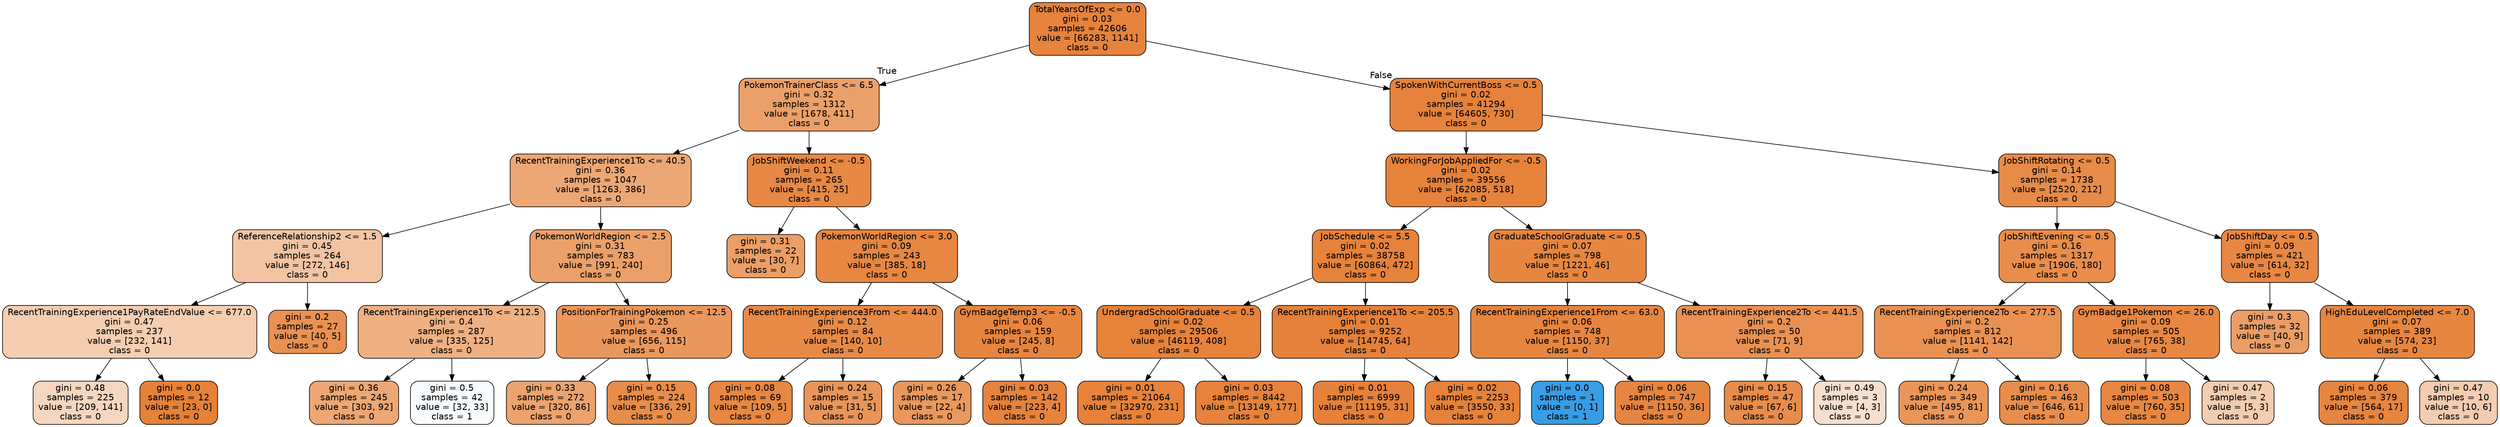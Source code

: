 digraph Tree {
node [shape=box, style="filled, rounded", color="black", fontname=helvetica] ;
edge [fontname=helvetica] ;
0 [label="TotalYearsOfExp <= 0.0\ngini = 0.03\nsamples = 42606\nvalue = [66283, 1141]\nclass = 0", fillcolor="#e58139fb"] ;
1 [label="PokemonTrainerClass <= 6.5\ngini = 0.32\nsamples = 1312\nvalue = [1678, 411]\nclass = 0", fillcolor="#e58139c1"] ;
0 -> 1 [labeldistance=2.5, labelangle=45, headlabel="True"] ;
2 [label="RecentTrainingExperience1To <= 40.5\ngini = 0.36\nsamples = 1047\nvalue = [1263, 386]\nclass = 0", fillcolor="#e58139b1"] ;
1 -> 2 ;
3 [label="ReferenceRelationship2 <= 1.5\ngini = 0.45\nsamples = 264\nvalue = [272, 146]\nclass = 0", fillcolor="#e5813976"] ;
2 -> 3 ;
4 [label="RecentTrainingExperience1PayRateEndValue <= 677.0\ngini = 0.47\nsamples = 237\nvalue = [232, 141]\nclass = 0", fillcolor="#e5813964"] ;
3 -> 4 ;
5 [label="gini = 0.48\nsamples = 225\nvalue = [209, 141]\nclass = 0", fillcolor="#e5813953"] ;
4 -> 5 ;
6 [label="gini = 0.0\nsamples = 12\nvalue = [23, 0]\nclass = 0", fillcolor="#e58139ff"] ;
4 -> 6 ;
7 [label="gini = 0.2\nsamples = 27\nvalue = [40, 5]\nclass = 0", fillcolor="#e58139df"] ;
3 -> 7 ;
8 [label="PokemonWorldRegion <= 2.5\ngini = 0.31\nsamples = 783\nvalue = [991, 240]\nclass = 0", fillcolor="#e58139c1"] ;
2 -> 8 ;
9 [label="RecentTrainingExperience1To <= 212.5\ngini = 0.4\nsamples = 287\nvalue = [335, 125]\nclass = 0", fillcolor="#e58139a0"] ;
8 -> 9 ;
10 [label="gini = 0.36\nsamples = 245\nvalue = [303, 92]\nclass = 0", fillcolor="#e58139b2"] ;
9 -> 10 ;
11 [label="gini = 0.5\nsamples = 42\nvalue = [32, 33]\nclass = 1", fillcolor="#399de508"] ;
9 -> 11 ;
12 [label="PositionForTrainingPokemon <= 12.5\ngini = 0.25\nsamples = 496\nvalue = [656, 115]\nclass = 0", fillcolor="#e58139d2"] ;
8 -> 12 ;
13 [label="gini = 0.33\nsamples = 272\nvalue = [320, 86]\nclass = 0", fillcolor="#e58139ba"] ;
12 -> 13 ;
14 [label="gini = 0.15\nsamples = 224\nvalue = [336, 29]\nclass = 0", fillcolor="#e58139e9"] ;
12 -> 14 ;
15 [label="JobShiftWeekend <= -0.5\ngini = 0.11\nsamples = 265\nvalue = [415, 25]\nclass = 0", fillcolor="#e58139f0"] ;
1 -> 15 ;
16 [label="gini = 0.31\nsamples = 22\nvalue = [30, 7]\nclass = 0", fillcolor="#e58139c4"] ;
15 -> 16 ;
17 [label="PokemonWorldRegion <= 3.0\ngini = 0.09\nsamples = 243\nvalue = [385, 18]\nclass = 0", fillcolor="#e58139f3"] ;
15 -> 17 ;
18 [label="RecentTrainingExperience3From <= 444.0\ngini = 0.12\nsamples = 84\nvalue = [140, 10]\nclass = 0", fillcolor="#e58139ed"] ;
17 -> 18 ;
19 [label="gini = 0.08\nsamples = 69\nvalue = [109, 5]\nclass = 0", fillcolor="#e58139f3"] ;
18 -> 19 ;
20 [label="gini = 0.24\nsamples = 15\nvalue = [31, 5]\nclass = 0", fillcolor="#e58139d6"] ;
18 -> 20 ;
21 [label="GymBadgeTemp3 <= -0.5\ngini = 0.06\nsamples = 159\nvalue = [245, 8]\nclass = 0", fillcolor="#e58139f7"] ;
17 -> 21 ;
22 [label="gini = 0.26\nsamples = 17\nvalue = [22, 4]\nclass = 0", fillcolor="#e58139d1"] ;
21 -> 22 ;
23 [label="gini = 0.03\nsamples = 142\nvalue = [223, 4]\nclass = 0", fillcolor="#e58139fa"] ;
21 -> 23 ;
24 [label="SpokenWithCurrentBoss <= 0.5\ngini = 0.02\nsamples = 41294\nvalue = [64605, 730]\nclass = 0", fillcolor="#e58139fc"] ;
0 -> 24 [labeldistance=2.5, labelangle=-45, headlabel="False"] ;
25 [label="WorkingForJobAppliedFor <= -0.5\ngini = 0.02\nsamples = 39556\nvalue = [62085, 518]\nclass = 0", fillcolor="#e58139fd"] ;
24 -> 25 ;
26 [label="JobSchedule <= 5.5\ngini = 0.02\nsamples = 38758\nvalue = [60864, 472]\nclass = 0", fillcolor="#e58139fd"] ;
25 -> 26 ;
27 [label="UndergradSchoolGraduate <= 0.5\ngini = 0.02\nsamples = 29506\nvalue = [46119, 408]\nclass = 0", fillcolor="#e58139fd"] ;
26 -> 27 ;
28 [label="gini = 0.01\nsamples = 21064\nvalue = [32970, 231]\nclass = 0", fillcolor="#e58139fd"] ;
27 -> 28 ;
29 [label="gini = 0.03\nsamples = 8442\nvalue = [13149, 177]\nclass = 0", fillcolor="#e58139fc"] ;
27 -> 29 ;
30 [label="RecentTrainingExperience1To <= 205.5\ngini = 0.01\nsamples = 9252\nvalue = [14745, 64]\nclass = 0", fillcolor="#e58139fe"] ;
26 -> 30 ;
31 [label="gini = 0.01\nsamples = 6999\nvalue = [11195, 31]\nclass = 0", fillcolor="#e58139fe"] ;
30 -> 31 ;
32 [label="gini = 0.02\nsamples = 2253\nvalue = [3550, 33]\nclass = 0", fillcolor="#e58139fd"] ;
30 -> 32 ;
33 [label="GraduateSchoolGraduate <= 0.5\ngini = 0.07\nsamples = 798\nvalue = [1221, 46]\nclass = 0", fillcolor="#e58139f5"] ;
25 -> 33 ;
34 [label="RecentTrainingExperience1From <= 63.0\ngini = 0.06\nsamples = 748\nvalue = [1150, 37]\nclass = 0", fillcolor="#e58139f7"] ;
33 -> 34 ;
35 [label="gini = 0.0\nsamples = 1\nvalue = [0, 1]\nclass = 1", fillcolor="#399de5ff"] ;
34 -> 35 ;
36 [label="gini = 0.06\nsamples = 747\nvalue = [1150, 36]\nclass = 0", fillcolor="#e58139f7"] ;
34 -> 36 ;
37 [label="RecentTrainingExperience2To <= 441.5\ngini = 0.2\nsamples = 50\nvalue = [71, 9]\nclass = 0", fillcolor="#e58139df"] ;
33 -> 37 ;
38 [label="gini = 0.15\nsamples = 47\nvalue = [67, 6]\nclass = 0", fillcolor="#e58139e8"] ;
37 -> 38 ;
39 [label="gini = 0.49\nsamples = 3\nvalue = [4, 3]\nclass = 0", fillcolor="#e5813940"] ;
37 -> 39 ;
40 [label="JobShiftRotating <= 0.5\ngini = 0.14\nsamples = 1738\nvalue = [2520, 212]\nclass = 0", fillcolor="#e58139ea"] ;
24 -> 40 ;
41 [label="JobShiftEvening <= 0.5\ngini = 0.16\nsamples = 1317\nvalue = [1906, 180]\nclass = 0", fillcolor="#e58139e7"] ;
40 -> 41 ;
42 [label="RecentTrainingExperience2To <= 277.5\ngini = 0.2\nsamples = 812\nvalue = [1141, 142]\nclass = 0", fillcolor="#e58139df"] ;
41 -> 42 ;
43 [label="gini = 0.24\nsamples = 349\nvalue = [495, 81]\nclass = 0", fillcolor="#e58139d5"] ;
42 -> 43 ;
44 [label="gini = 0.16\nsamples = 463\nvalue = [646, 61]\nclass = 0", fillcolor="#e58139e7"] ;
42 -> 44 ;
45 [label="GymBadge1Pokemon <= 26.0\ngini = 0.09\nsamples = 505\nvalue = [765, 38]\nclass = 0", fillcolor="#e58139f2"] ;
41 -> 45 ;
46 [label="gini = 0.08\nsamples = 503\nvalue = [760, 35]\nclass = 0", fillcolor="#e58139f3"] ;
45 -> 46 ;
47 [label="gini = 0.47\nsamples = 2\nvalue = [5, 3]\nclass = 0", fillcolor="#e5813966"] ;
45 -> 47 ;
48 [label="JobShiftDay <= 0.5\ngini = 0.09\nsamples = 421\nvalue = [614, 32]\nclass = 0", fillcolor="#e58139f2"] ;
40 -> 48 ;
49 [label="gini = 0.3\nsamples = 32\nvalue = [40, 9]\nclass = 0", fillcolor="#e58139c6"] ;
48 -> 49 ;
50 [label="HighEduLevelCompleted <= 7.0\ngini = 0.07\nsamples = 389\nvalue = [574, 23]\nclass = 0", fillcolor="#e58139f5"] ;
48 -> 50 ;
51 [label="gini = 0.06\nsamples = 379\nvalue = [564, 17]\nclass = 0", fillcolor="#e58139f7"] ;
50 -> 51 ;
52 [label="gini = 0.47\nsamples = 10\nvalue = [10, 6]\nclass = 0", fillcolor="#e5813966"] ;
50 -> 52 ;
}